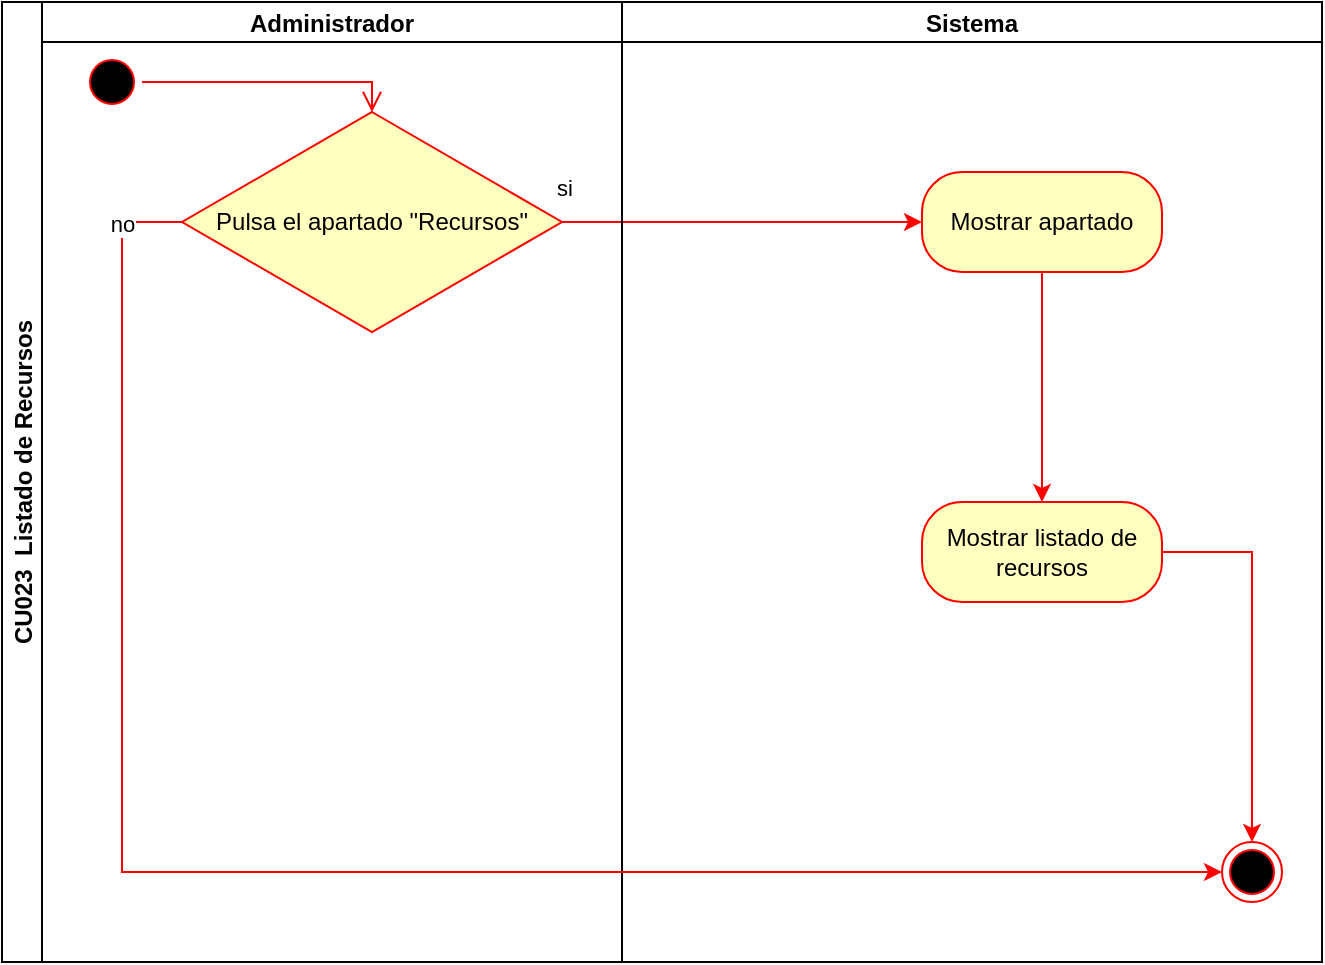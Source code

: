 <mxfile version="27.1.6">
  <diagram name="Página-1" id="LOTvq5G6vjr5RWCh9C1M">
    <mxGraphModel grid="1" page="1" gridSize="10" guides="1" tooltips="1" connect="1" arrows="1" fold="1" pageScale="1" pageWidth="827" pageHeight="1169" math="0" shadow="0">
      <root>
        <mxCell id="0" />
        <mxCell id="1" parent="0" />
        <mxCell id="19whNfM4iRswAMx4-h0D-1" value="CU023  Listado de Recursos" style="swimlane;childLayout=stackLayout;resizeParent=1;resizeParentMax=0;startSize=20;horizontal=0;horizontalStack=1;fontStyle=1" vertex="1" parent="1">
          <mxGeometry x="380" y="630" width="660" height="480" as="geometry">
            <mxRectangle x="200" y="80" width="40" height="50" as="alternateBounds" />
          </mxGeometry>
        </mxCell>
        <mxCell id="19whNfM4iRswAMx4-h0D-2" style="edgeStyle=orthogonalEdgeStyle;rounded=0;orthogonalLoop=1;jettySize=auto;html=1;entryX=0;entryY=0.5;entryDx=0;entryDy=0;strokeColor=light-dark(#ff0000, #ededed);exitX=1;exitY=0.5;exitDx=0;exitDy=0;" edge="1" parent="19whNfM4iRswAMx4-h0D-1" source="19whNfM4iRswAMx4-h0D-6" target="19whNfM4iRswAMx4-h0D-9">
          <mxGeometry relative="1" as="geometry">
            <Array as="points">
              <mxPoint x="460" y="110" />
            </Array>
            <mxPoint x="290" y="60" as="sourcePoint" />
          </mxGeometry>
        </mxCell>
        <mxCell id="19whNfM4iRswAMx4-h0D-3" value="si" style="edgeLabel;html=1;align=center;verticalAlign=middle;resizable=0;points=[];" vertex="1" connectable="0" parent="19whNfM4iRswAMx4-h0D-2">
          <mxGeometry x="-0.893" y="3" relative="1" as="geometry">
            <mxPoint x="-9" y="-14" as="offset" />
          </mxGeometry>
        </mxCell>
        <mxCell id="19whNfM4iRswAMx4-h0D-4" value="Administrador" style="swimlane;startSize=20;" vertex="1" parent="19whNfM4iRswAMx4-h0D-1">
          <mxGeometry x="20" width="290" height="480" as="geometry" />
        </mxCell>
        <mxCell id="19whNfM4iRswAMx4-h0D-5" value="" style="ellipse;html=1;shape=startState;fillColor=#000000;strokeColor=#ff0000;fillStyle=auto;" vertex="1" parent="19whNfM4iRswAMx4-h0D-4">
          <mxGeometry x="20" y="25" width="30" height="30" as="geometry" />
        </mxCell>
        <mxCell id="19whNfM4iRswAMx4-h0D-6" value="Pulsa el apartado &quot;Recursos&quot;" style="rhombus;whiteSpace=wrap;html=1;fontColor=#000000;fillColor=#ffffc0;strokeColor=#ff0000;" vertex="1" parent="19whNfM4iRswAMx4-h0D-4">
          <mxGeometry x="70" y="55" width="190" height="110" as="geometry" />
        </mxCell>
        <mxCell id="19whNfM4iRswAMx4-h0D-7" value="" style="edgeStyle=orthogonalEdgeStyle;html=1;verticalAlign=bottom;endArrow=open;endSize=8;strokeColor=#ff0000;rounded=0;entryX=0.5;entryY=0;entryDx=0;entryDy=0;" edge="1" parent="19whNfM4iRswAMx4-h0D-4" source="19whNfM4iRswAMx4-h0D-5" target="19whNfM4iRswAMx4-h0D-6">
          <mxGeometry relative="1" as="geometry">
            <mxPoint x="155" y="80" as="targetPoint" />
            <mxPoint x="340" y="320" as="sourcePoint" />
          </mxGeometry>
        </mxCell>
        <mxCell id="19whNfM4iRswAMx4-h0D-8" value="Sistema" style="swimlane;startSize=20;" vertex="1" parent="19whNfM4iRswAMx4-h0D-1">
          <mxGeometry x="310" width="350" height="480" as="geometry" />
        </mxCell>
        <mxCell id="19whNfM4iRswAMx4-h0D-9" value="Mostrar apartado" style="rounded=1;whiteSpace=wrap;html=1;arcSize=40;fontColor=#000000;fillColor=#ffffc0;strokeColor=#ff0000;" vertex="1" parent="19whNfM4iRswAMx4-h0D-8">
          <mxGeometry x="150" y="85" width="120" height="50" as="geometry" />
        </mxCell>
        <mxCell id="19whNfM4iRswAMx4-h0D-10" value="" style="ellipse;html=1;shape=endState;fillColor=#000000;strokeColor=#ff0000;" vertex="1" parent="19whNfM4iRswAMx4-h0D-8">
          <mxGeometry x="300" y="420" width="30" height="30" as="geometry" />
        </mxCell>
        <mxCell id="19whNfM4iRswAMx4-h0D-11" value="Mostrar listado de recursos" style="rounded=1;whiteSpace=wrap;html=1;arcSize=40;fontColor=#000000;fillColor=#ffffc0;strokeColor=#ff0000;" vertex="1" parent="19whNfM4iRswAMx4-h0D-8">
          <mxGeometry x="150" y="250" width="120" height="50" as="geometry" />
        </mxCell>
        <mxCell id="19whNfM4iRswAMx4-h0D-12" style="edgeStyle=orthogonalEdgeStyle;rounded=0;orthogonalLoop=1;jettySize=auto;html=1;strokeColor=light-dark(#ff0000, #ededed);exitX=0.5;exitY=1;exitDx=0;exitDy=0;entryX=0.5;entryY=0;entryDx=0;entryDy=0;" edge="1" parent="19whNfM4iRswAMx4-h0D-8" source="19whNfM4iRswAMx4-h0D-9" target="19whNfM4iRswAMx4-h0D-11">
          <mxGeometry relative="1" as="geometry">
            <mxPoint x="-85" y="215" as="targetPoint" />
            <Array as="points">
              <mxPoint x="210" y="250" />
              <mxPoint x="210" y="250" />
            </Array>
          </mxGeometry>
        </mxCell>
        <mxCell id="19whNfM4iRswAMx4-h0D-13" style="edgeStyle=orthogonalEdgeStyle;rounded=0;orthogonalLoop=1;jettySize=auto;html=1;entryX=0.5;entryY=0;entryDx=0;entryDy=0;strokeColor=light-dark(#ff0000, #ededed);" edge="1" parent="19whNfM4iRswAMx4-h0D-8" source="19whNfM4iRswAMx4-h0D-11" target="19whNfM4iRswAMx4-h0D-10">
          <mxGeometry relative="1" as="geometry">
            <mxPoint x="-85" y="215" as="targetPoint" />
          </mxGeometry>
        </mxCell>
        <mxCell id="19whNfM4iRswAMx4-h0D-14" style="edgeStyle=orthogonalEdgeStyle;rounded=0;orthogonalLoop=1;jettySize=auto;html=1;strokeColor=light-dark(#ff0000, #ededed);entryX=0;entryY=0.5;entryDx=0;entryDy=0;exitX=0;exitY=0.5;exitDx=0;exitDy=0;" edge="1" parent="19whNfM4iRswAMx4-h0D-1" source="19whNfM4iRswAMx4-h0D-6" target="19whNfM4iRswAMx4-h0D-10">
          <mxGeometry relative="1" as="geometry">
            <mxPoint x="-10" y="110" as="sourcePoint" />
            <mxPoint x="450" y="410" as="targetPoint" />
            <Array as="points">
              <mxPoint x="60" y="110" />
              <mxPoint x="60" y="435" />
            </Array>
          </mxGeometry>
        </mxCell>
        <mxCell id="19whNfM4iRswAMx4-h0D-15" value="no" style="edgeLabel;html=1;align=center;verticalAlign=middle;resizable=0;points=[];" vertex="1" connectable="0" parent="19whNfM4iRswAMx4-h0D-14">
          <mxGeometry x="-0.933" relative="1" as="geometry">
            <mxPoint as="offset" />
          </mxGeometry>
        </mxCell>
      </root>
    </mxGraphModel>
  </diagram>
</mxfile>
